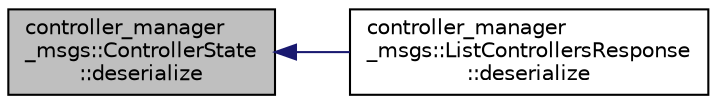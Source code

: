 digraph "controller_manager_msgs::ControllerState::deserialize"
{
  edge [fontname="Helvetica",fontsize="10",labelfontname="Helvetica",labelfontsize="10"];
  node [fontname="Helvetica",fontsize="10",shape=record];
  rankdir="LR";
  Node1 [label="controller_manager\l_msgs::ControllerState\l::deserialize",height=0.2,width=0.4,color="black", fillcolor="grey75", style="filled" fontcolor="black"];
  Node1 -> Node2 [dir="back",color="midnightblue",fontsize="10",style="solid",fontname="Helvetica"];
  Node2 [label="controller_manager\l_msgs::ListControllersResponse\l::deserialize",height=0.2,width=0.4,color="black", fillcolor="white", style="filled",URL="$classcontroller__manager__msgs_1_1_list_controllers_response.html#ae926709ad4f3682487fd551e9945c799"];
}
